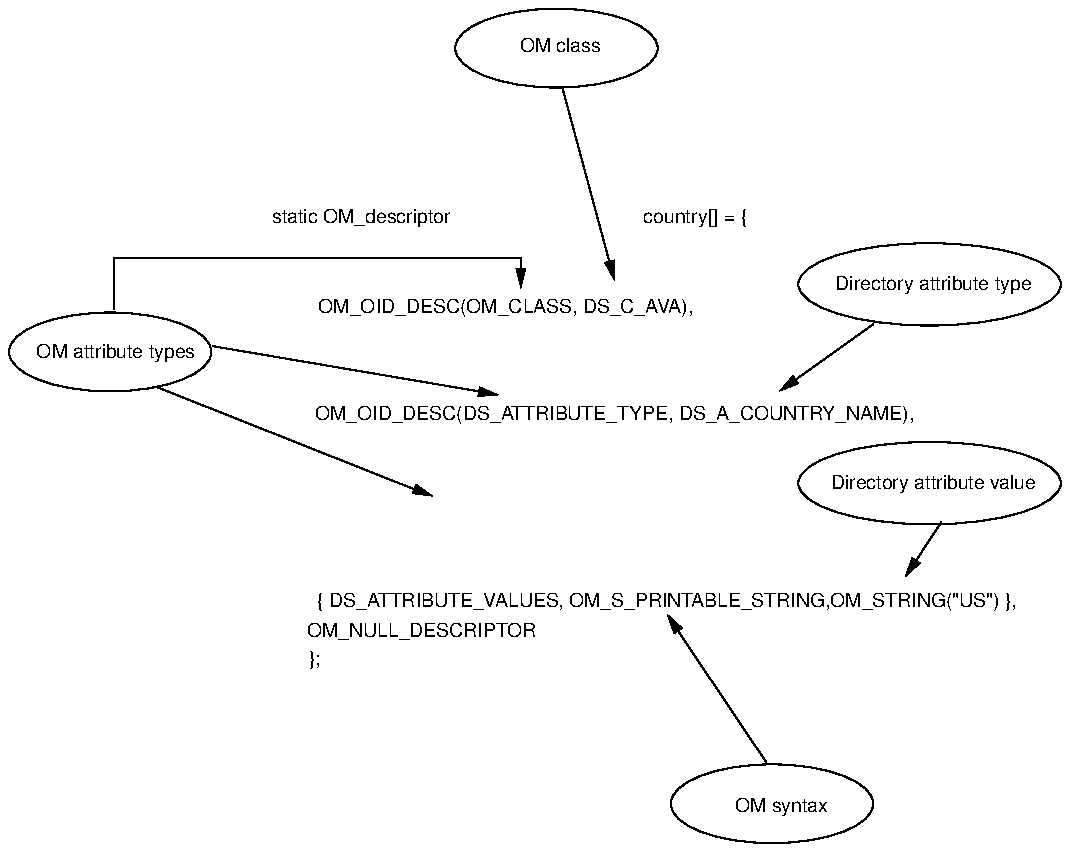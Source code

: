 .PS
.in +.3i
scale = 106.667
.ps 10
line ->  from 497, 171 \
	to 478, 142 
.ps 10
ellipse wid 140 ht 44 at 491, 192
"\fH\s7Directory attribute value\s0\fP"  at 493, 192
line ->  from 461, 277 \
	to 411, 241 
line ->  from 109, 265 \
	to 261, 239 
line ->  from 56, 285 \
	to 56, 312 \
	to 273, 312 \
	to 273, 296 
line ->  from 79, 243 \
	to 226, 185 
"\fH\s7OM_OID_DESC(OM_CLASS, DS_C_AVA),\s0\fP"  at 265, 286
"\fH\s7OM_OID_DESC(DS_ATTRIBUTE_TYPE, DS_A_COUNTRY_NAME),\s0\fP"  at 323, 229
line ->  from 295, 403 \
	to 323, 300 
"\fH\s7OM class\s0\fP"  at 294, 425
ellipse wid 108 ht 42 at 292, 424
"\fH\s7static OM_descriptor\s0\fP"  at 188, 334
"\fH\s7country[] = {\s0\fP"  at 366, 334
ellipse wid 108 ht 42 at 54, 262
"\fH\s7OM attribute types\s0\fP"  at 57, 262
ellipse wid 140 ht 44 at 491, 298
"\fH\s7Directory attribute type\s0\fP"  at 493, 298
"\fH\s7};\s0\fP"  at 163, 98
"\fH\s7OM_NULL_DESCRIPTOR\s0\fP"  at 220, 113
line ->  from 404, 43 \
	to 351, 122 
"\fH\s7{ DS_ATTRIBUTE_VALUES, OM_S_PRINTABLE_STRING,OM_STRING(\"US\") },\s0\fP"  at 351, 129
"\fH\s7OM syntax\s0\fP"  at 412, 20
ellipse wid 108 ht 42 at 407, 21
.in -.3i
.PE
